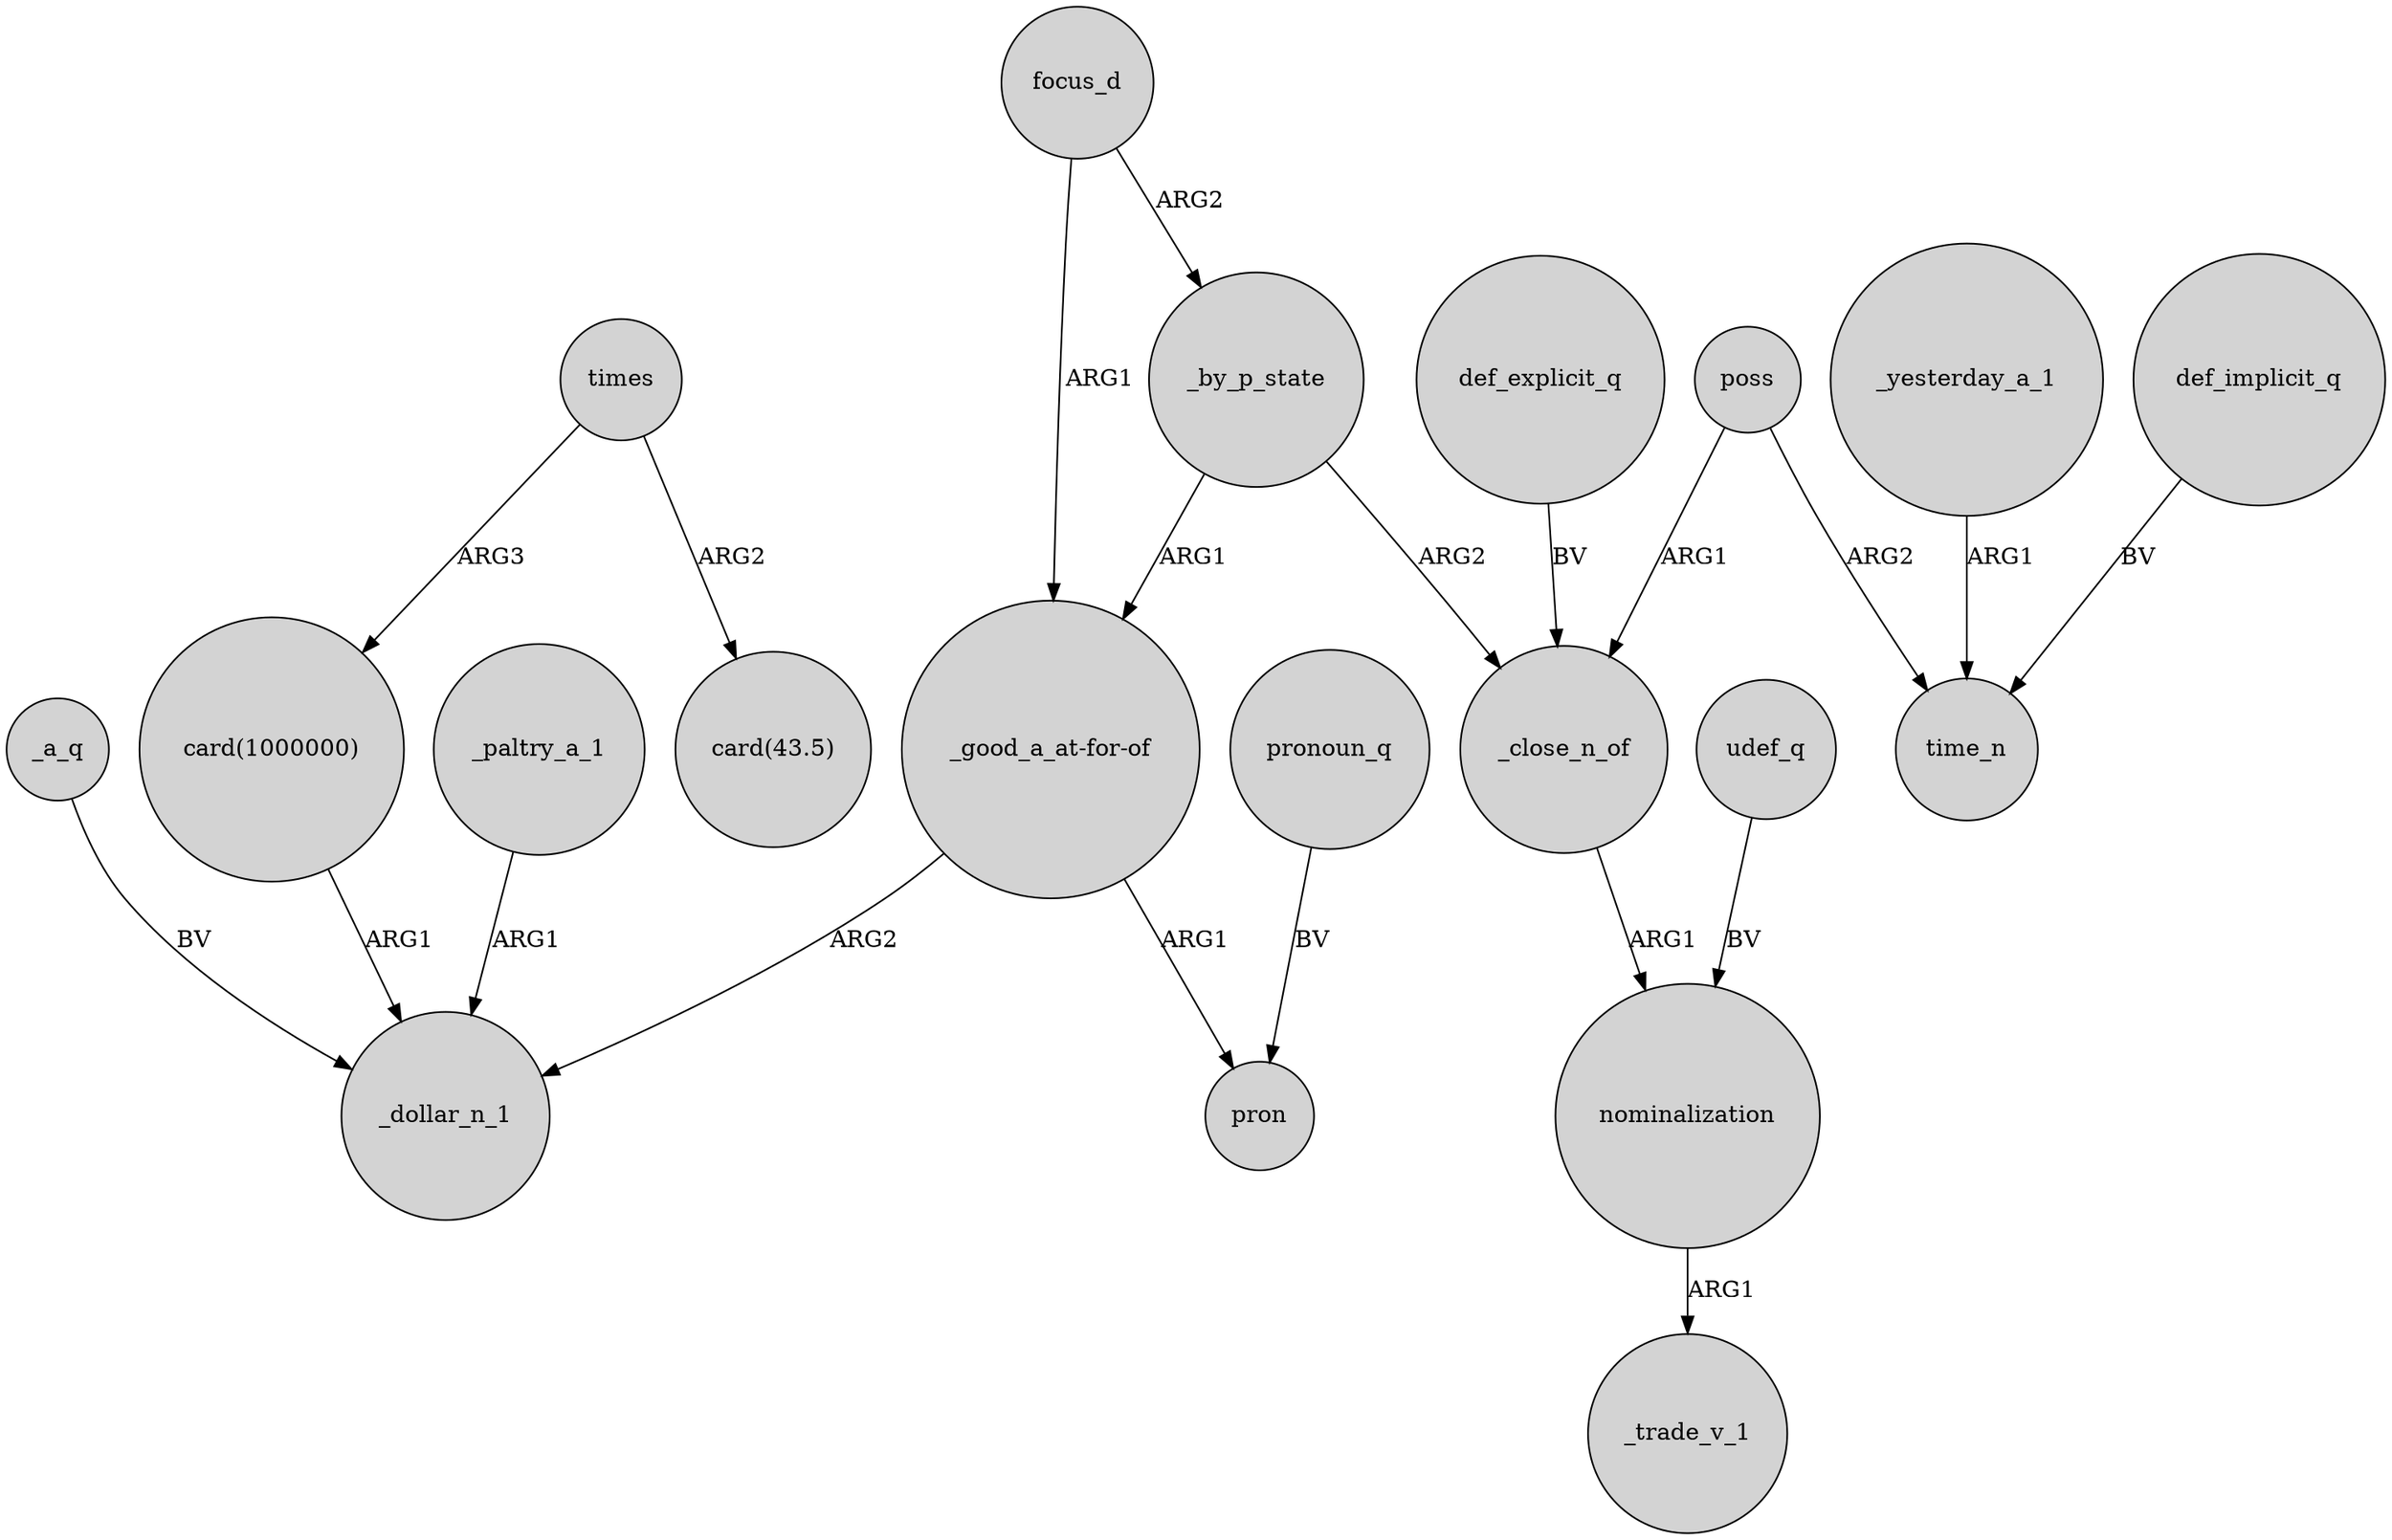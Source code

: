 digraph {
	node [shape=circle style=filled]
	_a_q -> _dollar_n_1 [label=BV]
	_by_p_state -> _close_n_of [label=ARG2]
	udef_q -> nominalization [label=BV]
	times -> "card(1000000)" [label=ARG3]
	_yesterday_a_1 -> time_n [label=ARG1]
	_paltry_a_1 -> _dollar_n_1 [label=ARG1]
	poss -> _close_n_of [label=ARG1]
	pronoun_q -> pron [label=BV]
	focus_d -> "_good_a_at-for-of" [label=ARG1]
	"card(1000000)" -> _dollar_n_1 [label=ARG1]
	_close_n_of -> nominalization [label=ARG1]
	focus_d -> _by_p_state [label=ARG2]
	poss -> time_n [label=ARG2]
	_by_p_state -> "_good_a_at-for-of" [label=ARG1]
	"_good_a_at-for-of" -> _dollar_n_1 [label=ARG2]
	times -> "card(43.5)" [label=ARG2]
	def_explicit_q -> _close_n_of [label=BV]
	def_implicit_q -> time_n [label=BV]
	nominalization -> _trade_v_1 [label=ARG1]
	"_good_a_at-for-of" -> pron [label=ARG1]
}

